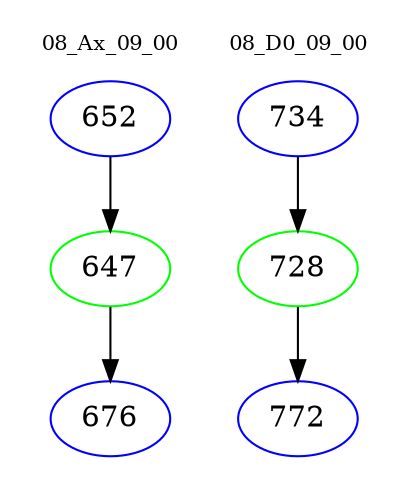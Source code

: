 digraph{
subgraph cluster_0 {
color = white
label = "08_Ax_09_00";
fontsize=10;
T0_652 [label="652", color="blue"]
T0_652 -> T0_647 [color="black"]
T0_647 [label="647", color="green"]
T0_647 -> T0_676 [color="black"]
T0_676 [label="676", color="blue"]
}
subgraph cluster_1 {
color = white
label = "08_D0_09_00";
fontsize=10;
T1_734 [label="734", color="blue"]
T1_734 -> T1_728 [color="black"]
T1_728 [label="728", color="green"]
T1_728 -> T1_772 [color="black"]
T1_772 [label="772", color="blue"]
}
}
